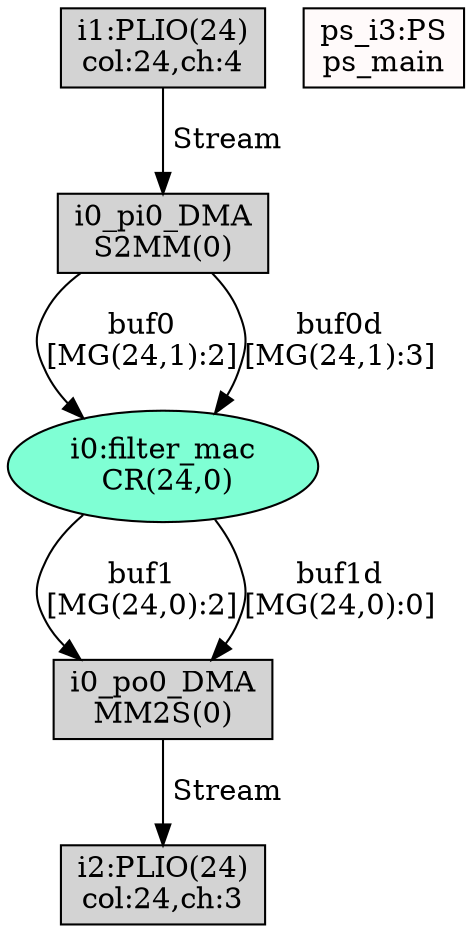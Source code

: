 digraph G { 
"i0:filter_mac\n CR(24,0)"[style=filled, fillcolor=aquamarine]; 
"i0_pi0_DMA\nS2MM(0)"[shape=box, style=filled, fillcolor=lightgrey]; 
"i0_po0_DMA\nMM2S(0)"[shape=box, style=filled, fillcolor=lightgrey]; 
"i1:PLIO(24)\ncol:24,ch:4"[shape=box, style=filled, fillcolor=lightgrey]; 
"i2:PLIO(24)\ncol:24,ch:3"[shape=box, style=filled, fillcolor=lightgrey]; 
"ps_i3:PS\nps_main"[shape=box, style=filled, fillcolor=snow]; 
"i1:PLIO(24)\ncol:24,ch:4"->"i0_pi0_DMA\nS2MM(0)"[label=" Stream"];
"i0_pi0_DMA\nS2MM(0)"->"i0:filter_mac\n CR(24,0)"[label="buf0\n[MG(24,1):2]"];
"i0_pi0_DMA\nS2MM(0)"->"i0:filter_mac\n CR(24,0)"[label="buf0d\n[MG(24,1):3]"];
"i0:filter_mac\n CR(24,0)"->"i0_po0_DMA\nMM2S(0)"[label="buf1\n[MG(24,0):2]"];
"i0:filter_mac\n CR(24,0)"->"i0_po0_DMA\nMM2S(0)"[label="buf1d\n[MG(24,0):0]"];
"i0_po0_DMA\nMM2S(0)" -> "i2:PLIO(24)\ncol:24,ch:3"[label=" Stream"];

 }